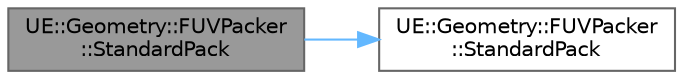 digraph "UE::Geometry::FUVPacker::StandardPack"
{
 // INTERACTIVE_SVG=YES
 // LATEX_PDF_SIZE
  bgcolor="transparent";
  edge [fontname=Helvetica,fontsize=10,labelfontname=Helvetica,labelfontsize=10];
  node [fontname=Helvetica,fontsize=10,shape=box,height=0.2,width=0.4];
  rankdir="LR";
  Node1 [id="Node000001",label="UE::Geometry::FUVPacker\l::StandardPack",height=0.2,width=0.4,color="gray40", fillcolor="grey60", style="filled", fontcolor="black",tooltip="Version of StandardPack that takes an array of arrays instead of a TFunctionRef, for convenience."];
  Node1 -> Node2 [id="edge1_Node000001_Node000002",color="steelblue1",style="solid",tooltip=" "];
  Node2 [id="Node000002",label="UE::Geometry::FUVPacker\l::StandardPack",height=0.2,width=0.4,color="grey40", fillcolor="white", style="filled",URL="$d2/d35/classUE_1_1Geometry_1_1FUVPacker.html#a2f4431d88bf6c4bdedb53b8dd2e092a9",tooltip="Standard UE UV layout, similar to that used for Lightmap UVs."];
}
